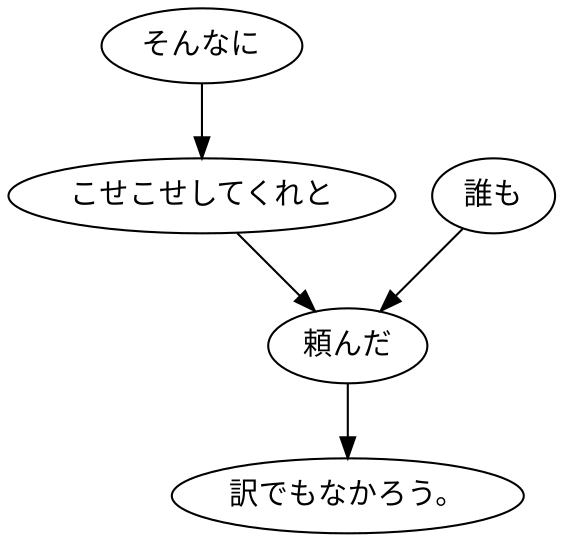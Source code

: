 digraph graph3388 {
	node0 [label="そんなに"];
	node1 [label="こせこせしてくれと"];
	node2 [label="誰も"];
	node3 [label="頼んだ"];
	node4 [label="訳でもなかろう。"];
	node0 -> node1;
	node1 -> node3;
	node2 -> node3;
	node3 -> node4;
}
